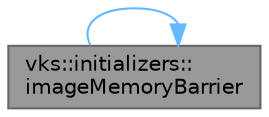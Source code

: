 digraph "vks::initializers::imageMemoryBarrier"
{
 // LATEX_PDF_SIZE
  bgcolor="transparent";
  edge [fontname=Helvetica,fontsize=10,labelfontname=Helvetica,labelfontsize=10];
  node [fontname=Helvetica,fontsize=10,shape=box,height=0.2,width=0.4];
  rankdir="LR";
  Node1 [id="Node000001",label="vks::initializers::\limageMemoryBarrier",height=0.2,width=0.4,color="gray40", fillcolor="grey60", style="filled", fontcolor="black",tooltip="Initialize an image memory barrier with no image transfer ownership."];
  Node1 -> Node1 [id="edge1_Node000001_Node000001",color="steelblue1",style="solid",tooltip=" "];
}
